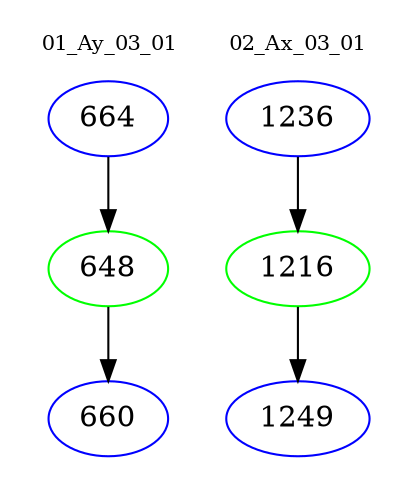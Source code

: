 digraph{
subgraph cluster_0 {
color = white
label = "01_Ay_03_01";
fontsize=10;
T0_664 [label="664", color="blue"]
T0_664 -> T0_648 [color="black"]
T0_648 [label="648", color="green"]
T0_648 -> T0_660 [color="black"]
T0_660 [label="660", color="blue"]
}
subgraph cluster_1 {
color = white
label = "02_Ax_03_01";
fontsize=10;
T1_1236 [label="1236", color="blue"]
T1_1236 -> T1_1216 [color="black"]
T1_1216 [label="1216", color="green"]
T1_1216 -> T1_1249 [color="black"]
T1_1249 [label="1249", color="blue"]
}
}
